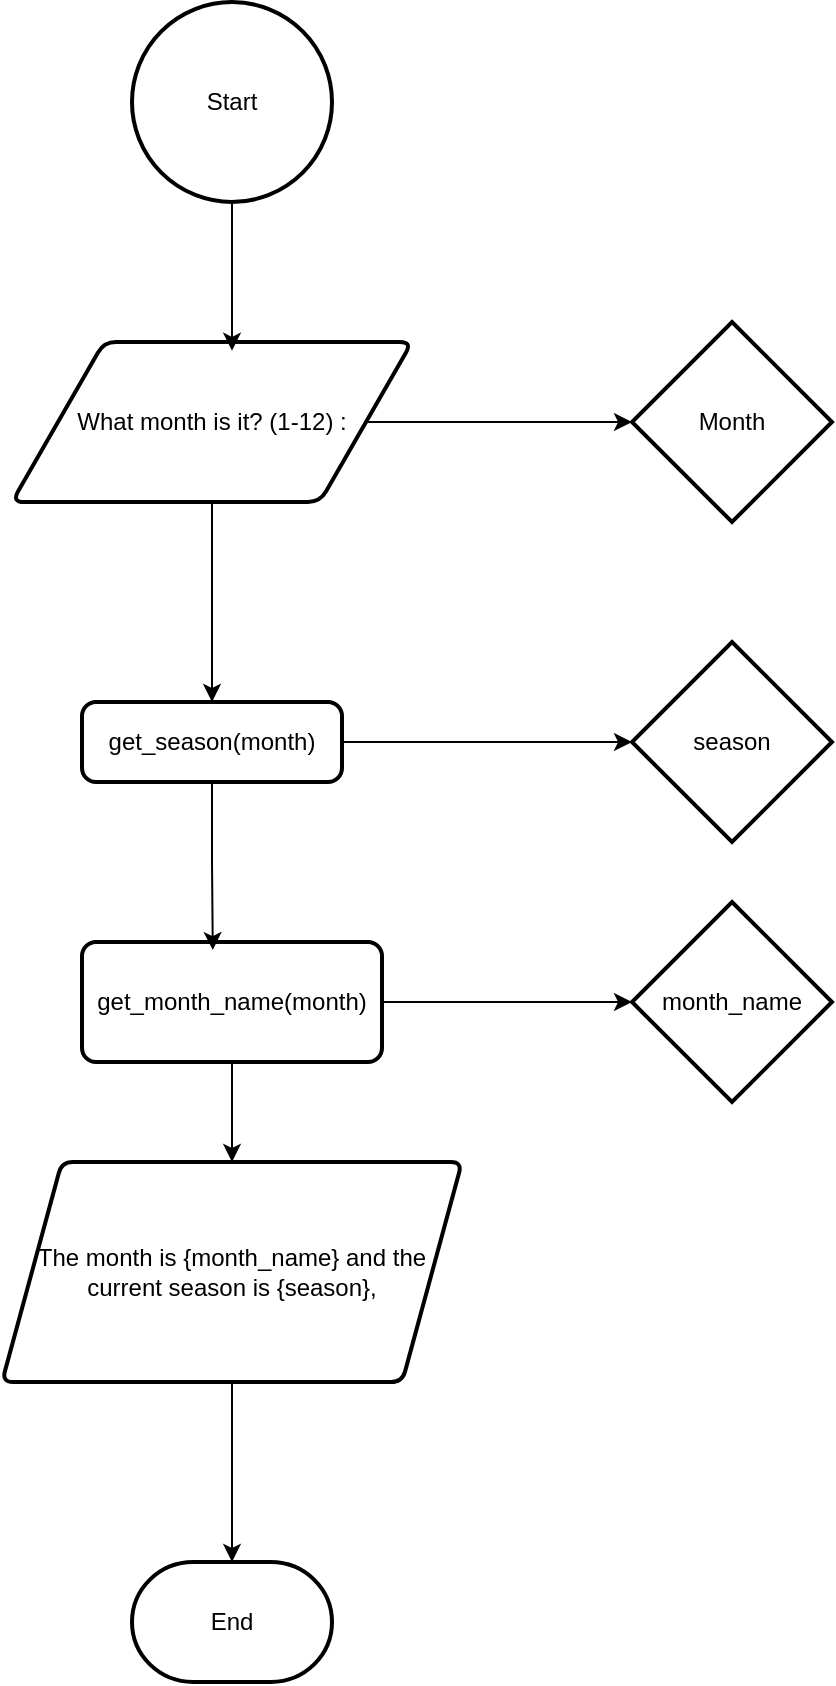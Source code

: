 <mxfile version="26.0.9">
  <diagram id="C5RBs43oDa-KdzZeNtuy" name="Page-1">
    <mxGraphModel dx="1348" dy="613" grid="1" gridSize="10" guides="1" tooltips="1" connect="1" arrows="1" fold="1" page="1" pageScale="1" pageWidth="827" pageHeight="1169" math="0" shadow="0">
      <root>
        <mxCell id="WIyWlLk6GJQsqaUBKTNV-0" />
        <mxCell id="WIyWlLk6GJQsqaUBKTNV-1" parent="WIyWlLk6GJQsqaUBKTNV-0" />
        <mxCell id="VcwYlTKN-XmlWoADZdBP-0" value="Start" style="strokeWidth=2;html=1;shape=mxgraph.flowchart.start_2;whiteSpace=wrap;" vertex="1" parent="WIyWlLk6GJQsqaUBKTNV-1">
          <mxGeometry x="50" y="20" width="100" height="100" as="geometry" />
        </mxCell>
        <mxCell id="VcwYlTKN-XmlWoADZdBP-10" style="edgeStyle=orthogonalEdgeStyle;rounded=0;orthogonalLoop=1;jettySize=auto;html=1;entryX=0.5;entryY=0;entryDx=0;entryDy=0;" edge="1" parent="WIyWlLk6GJQsqaUBKTNV-1" source="VcwYlTKN-XmlWoADZdBP-1" target="VcwYlTKN-XmlWoADZdBP-2">
          <mxGeometry relative="1" as="geometry" />
        </mxCell>
        <mxCell id="VcwYlTKN-XmlWoADZdBP-1" value="What month is it? (1-12) :" style="shape=parallelogram;html=1;strokeWidth=2;perimeter=parallelogramPerimeter;whiteSpace=wrap;rounded=1;arcSize=12;size=0.23;" vertex="1" parent="WIyWlLk6GJQsqaUBKTNV-1">
          <mxGeometry x="-10" y="190" width="200" height="80" as="geometry" />
        </mxCell>
        <mxCell id="VcwYlTKN-XmlWoADZdBP-2" value="get_season(month)" style="rounded=1;whiteSpace=wrap;html=1;absoluteArcSize=1;arcSize=14;strokeWidth=2;" vertex="1" parent="WIyWlLk6GJQsqaUBKTNV-1">
          <mxGeometry x="25" y="370" width="130" height="40" as="geometry" />
        </mxCell>
        <mxCell id="VcwYlTKN-XmlWoADZdBP-3" value="Month" style="strokeWidth=2;html=1;shape=mxgraph.flowchart.decision;whiteSpace=wrap;" vertex="1" parent="WIyWlLk6GJQsqaUBKTNV-1">
          <mxGeometry x="300" y="180" width="100" height="100" as="geometry" />
        </mxCell>
        <mxCell id="VcwYlTKN-XmlWoADZdBP-4" value="season" style="strokeWidth=2;html=1;shape=mxgraph.flowchart.decision;whiteSpace=wrap;" vertex="1" parent="WIyWlLk6GJQsqaUBKTNV-1">
          <mxGeometry x="300" y="340" width="100" height="100" as="geometry" />
        </mxCell>
        <mxCell id="VcwYlTKN-XmlWoADZdBP-12" style="edgeStyle=orthogonalEdgeStyle;rounded=0;orthogonalLoop=1;jettySize=auto;html=1;entryX=0.5;entryY=0;entryDx=0;entryDy=0;" edge="1" parent="WIyWlLk6GJQsqaUBKTNV-1" source="VcwYlTKN-XmlWoADZdBP-5" target="VcwYlTKN-XmlWoADZdBP-7">
          <mxGeometry relative="1" as="geometry" />
        </mxCell>
        <mxCell id="VcwYlTKN-XmlWoADZdBP-5" value="get_month_name(month)" style="rounded=1;whiteSpace=wrap;html=1;absoluteArcSize=1;arcSize=14;strokeWidth=2;" vertex="1" parent="WIyWlLk6GJQsqaUBKTNV-1">
          <mxGeometry x="25" y="490" width="150" height="60" as="geometry" />
        </mxCell>
        <mxCell id="VcwYlTKN-XmlWoADZdBP-6" value="month_name" style="strokeWidth=2;html=1;shape=mxgraph.flowchart.decision;whiteSpace=wrap;" vertex="1" parent="WIyWlLk6GJQsqaUBKTNV-1">
          <mxGeometry x="300" y="470" width="100" height="100" as="geometry" />
        </mxCell>
        <mxCell id="VcwYlTKN-XmlWoADZdBP-7" value="&lt;p&gt;&lt;font face=&quot;Helvetica&quot; style=&quot;font-size: 12px;&quot;&gt;The month is {month_name} and the current season is {season},&lt;/font&gt;&lt;/p&gt;" style="shape=parallelogram;html=1;strokeWidth=2;perimeter=parallelogramPerimeter;whiteSpace=wrap;rounded=1;arcSize=11;size=0.13;" vertex="1" parent="WIyWlLk6GJQsqaUBKTNV-1">
          <mxGeometry x="-15" y="600" width="230" height="110" as="geometry" />
        </mxCell>
        <mxCell id="VcwYlTKN-XmlWoADZdBP-8" value="End" style="strokeWidth=2;html=1;shape=mxgraph.flowchart.terminator;whiteSpace=wrap;" vertex="1" parent="WIyWlLk6GJQsqaUBKTNV-1">
          <mxGeometry x="50" y="800" width="100" height="60" as="geometry" />
        </mxCell>
        <mxCell id="VcwYlTKN-XmlWoADZdBP-9" style="edgeStyle=orthogonalEdgeStyle;rounded=0;orthogonalLoop=1;jettySize=auto;html=1;entryX=0.55;entryY=0.055;entryDx=0;entryDy=0;entryPerimeter=0;" edge="1" parent="WIyWlLk6GJQsqaUBKTNV-1" source="VcwYlTKN-XmlWoADZdBP-0" target="VcwYlTKN-XmlWoADZdBP-1">
          <mxGeometry relative="1" as="geometry" />
        </mxCell>
        <mxCell id="VcwYlTKN-XmlWoADZdBP-11" style="edgeStyle=orthogonalEdgeStyle;rounded=0;orthogonalLoop=1;jettySize=auto;html=1;entryX=0.436;entryY=0.067;entryDx=0;entryDy=0;entryPerimeter=0;" edge="1" parent="WIyWlLk6GJQsqaUBKTNV-1" source="VcwYlTKN-XmlWoADZdBP-2" target="VcwYlTKN-XmlWoADZdBP-5">
          <mxGeometry relative="1" as="geometry" />
        </mxCell>
        <mxCell id="VcwYlTKN-XmlWoADZdBP-13" style="edgeStyle=orthogonalEdgeStyle;rounded=0;orthogonalLoop=1;jettySize=auto;html=1;entryX=0;entryY=0.5;entryDx=0;entryDy=0;entryPerimeter=0;" edge="1" parent="WIyWlLk6GJQsqaUBKTNV-1" source="VcwYlTKN-XmlWoADZdBP-1" target="VcwYlTKN-XmlWoADZdBP-3">
          <mxGeometry relative="1" as="geometry" />
        </mxCell>
        <mxCell id="VcwYlTKN-XmlWoADZdBP-14" style="edgeStyle=orthogonalEdgeStyle;rounded=0;orthogonalLoop=1;jettySize=auto;html=1;entryX=0;entryY=0.5;entryDx=0;entryDy=0;entryPerimeter=0;" edge="1" parent="WIyWlLk6GJQsqaUBKTNV-1" source="VcwYlTKN-XmlWoADZdBP-2" target="VcwYlTKN-XmlWoADZdBP-4">
          <mxGeometry relative="1" as="geometry" />
        </mxCell>
        <mxCell id="VcwYlTKN-XmlWoADZdBP-16" style="edgeStyle=orthogonalEdgeStyle;rounded=0;orthogonalLoop=1;jettySize=auto;html=1;entryX=0;entryY=0.5;entryDx=0;entryDy=0;entryPerimeter=0;" edge="1" parent="WIyWlLk6GJQsqaUBKTNV-1" source="VcwYlTKN-XmlWoADZdBP-5" target="VcwYlTKN-XmlWoADZdBP-6">
          <mxGeometry relative="1" as="geometry" />
        </mxCell>
        <mxCell id="VcwYlTKN-XmlWoADZdBP-17" style="edgeStyle=orthogonalEdgeStyle;rounded=0;orthogonalLoop=1;jettySize=auto;html=1;entryX=0.5;entryY=0;entryDx=0;entryDy=0;entryPerimeter=0;" edge="1" parent="WIyWlLk6GJQsqaUBKTNV-1" source="VcwYlTKN-XmlWoADZdBP-7" target="VcwYlTKN-XmlWoADZdBP-8">
          <mxGeometry relative="1" as="geometry" />
        </mxCell>
      </root>
    </mxGraphModel>
  </diagram>
</mxfile>
